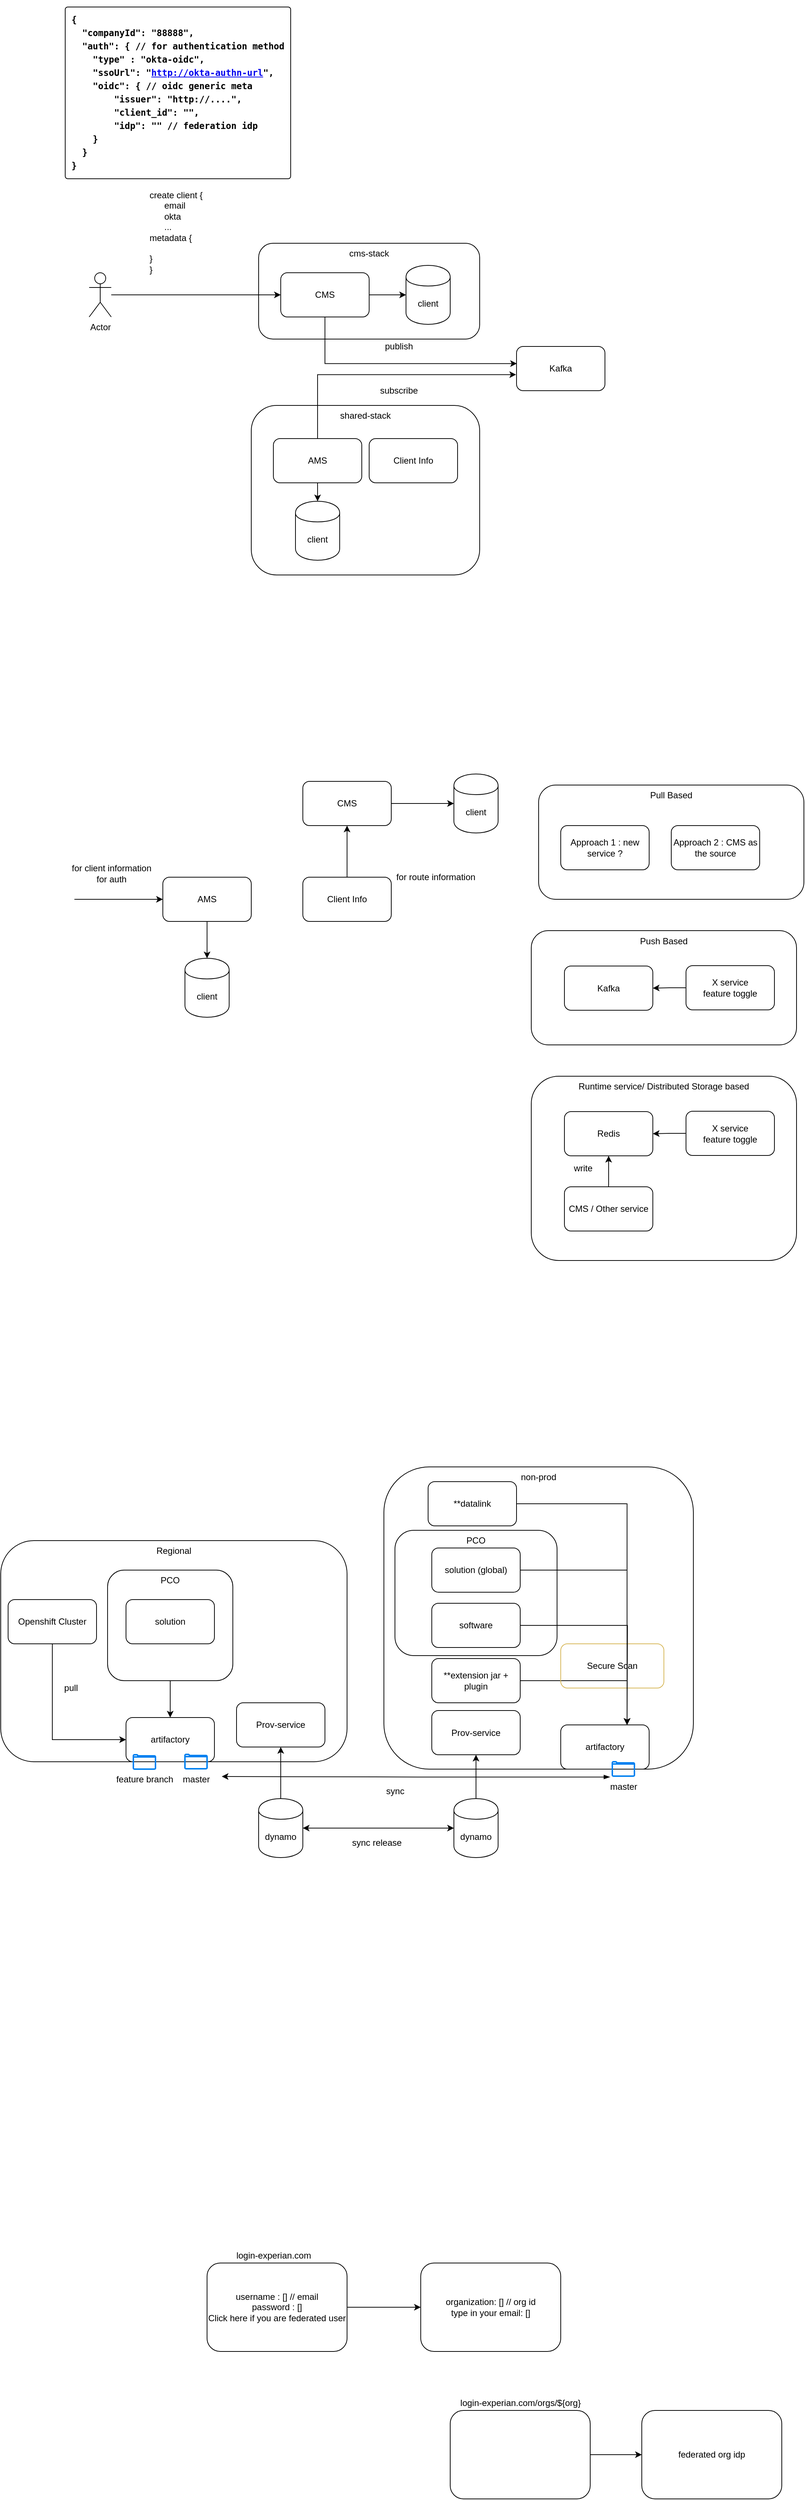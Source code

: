 <mxfile version="13.5.9" type="github">
  <diagram id="QwgGPqd0MF7SwD2WUHnU" name="Page-1">
    <mxGraphModel dx="1186" dy="2341" grid="1" gridSize="10" guides="1" tooltips="1" connect="1" arrows="1" fold="1" page="1" pageScale="1" pageWidth="1200" pageHeight="1600" math="0" shadow="0">
      <root>
        <mxCell id="0" />
        <mxCell id="1" parent="0" />
        <mxCell id="JEOs9_bkAiMNrlxeWsTZ-37" value="Push Based" style="rounded=1;whiteSpace=wrap;html=1;align=center;verticalAlign=top;" parent="1" vertex="1">
          <mxGeometry x="790" y="1072.5" width="360" height="155" as="geometry" />
        </mxCell>
        <mxCell id="JEOs9_bkAiMNrlxeWsTZ-36" value="Pull Based" style="rounded=1;whiteSpace=wrap;html=1;align=center;verticalAlign=top;" parent="1" vertex="1">
          <mxGeometry x="800" y="875" width="360" height="155" as="geometry" />
        </mxCell>
        <mxCell id="JEOs9_bkAiMNrlxeWsTZ-1" value="shared-stack" style="rounded=1;whiteSpace=wrap;html=1;verticalAlign=top;" parent="1" vertex="1">
          <mxGeometry x="410" y="360" width="310" height="230" as="geometry" />
        </mxCell>
        <mxCell id="JEOs9_bkAiMNrlxeWsTZ-2" value="cms-stack" style="rounded=1;whiteSpace=wrap;html=1;verticalAlign=top;" parent="1" vertex="1">
          <mxGeometry x="420" y="140" width="300" height="130" as="geometry" />
        </mxCell>
        <mxCell id="JEOs9_bkAiMNrlxeWsTZ-5" style="edgeStyle=orthogonalEdgeStyle;rounded=0;orthogonalLoop=1;jettySize=auto;html=1;exitX=1;exitY=0.5;exitDx=0;exitDy=0;" parent="1" source="JEOs9_bkAiMNrlxeWsTZ-3" target="JEOs9_bkAiMNrlxeWsTZ-4" edge="1">
          <mxGeometry relative="1" as="geometry" />
        </mxCell>
        <mxCell id="JEOs9_bkAiMNrlxeWsTZ-13" style="edgeStyle=orthogonalEdgeStyle;rounded=0;orthogonalLoop=1;jettySize=auto;html=1;exitX=0.5;exitY=1;exitDx=0;exitDy=0;entryX=0.004;entryY=0.387;entryDx=0;entryDy=0;entryPerimeter=0;" parent="1" source="JEOs9_bkAiMNrlxeWsTZ-3" target="JEOs9_bkAiMNrlxeWsTZ-9" edge="1">
          <mxGeometry relative="1" as="geometry" />
        </mxCell>
        <mxCell id="JEOs9_bkAiMNrlxeWsTZ-3" value="CMS" style="rounded=1;whiteSpace=wrap;html=1;" parent="1" vertex="1">
          <mxGeometry x="450" y="180" width="120" height="60" as="geometry" />
        </mxCell>
        <mxCell id="JEOs9_bkAiMNrlxeWsTZ-4" value="client" style="shape=cylinder;whiteSpace=wrap;html=1;boundedLbl=1;backgroundOutline=1;" parent="1" vertex="1">
          <mxGeometry x="620" y="170" width="60" height="80" as="geometry" />
        </mxCell>
        <mxCell id="JEOs9_bkAiMNrlxeWsTZ-7" style="edgeStyle=orthogonalEdgeStyle;rounded=0;orthogonalLoop=1;jettySize=auto;html=1;" parent="1" source="JEOs9_bkAiMNrlxeWsTZ-6" target="JEOs9_bkAiMNrlxeWsTZ-3" edge="1">
          <mxGeometry relative="1" as="geometry" />
        </mxCell>
        <mxCell id="JEOs9_bkAiMNrlxeWsTZ-6" value="Actor" style="shape=umlActor;verticalLabelPosition=bottom;verticalAlign=top;html=1;outlineConnect=0;" parent="1" vertex="1">
          <mxGeometry x="190" y="180" width="30" height="60" as="geometry" />
        </mxCell>
        <mxCell id="2" value="create client {&lt;br&gt;&amp;nbsp; &amp;nbsp; &amp;nbsp; email&lt;br&gt;&amp;nbsp; &amp;nbsp; &amp;nbsp; okta&lt;br&gt;&amp;nbsp; &amp;nbsp; &amp;nbsp; ...&lt;br&gt;metadata {&lt;br&gt;&lt;br&gt;}&lt;br&gt;&lt;div&gt;&lt;span&gt;}&lt;/span&gt;&lt;/div&gt;" style="text;html=1;align=left;verticalAlign=middle;resizable=0;points=[];autosize=1;" parent="1" vertex="1">
          <mxGeometry x="270" y="70" width="90" height="110" as="geometry" />
        </mxCell>
        <mxCell id="JEOs9_bkAiMNrlxeWsTZ-8" value="&lt;pre class=&quot;c-mrkdwn__pre&quot; style=&quot;box-sizing: inherit ; margin-top: 4px ; margin-bottom: 4px ; padding: 8px ; line-height: 1.5 ; overflow-wrap: break-word ; word-break: normal ; border: 1px solid ; border-radius: 4px ; text-align: left&quot;&gt;&lt;b&gt;{&lt;span style=&quot;box-sizing: inherit&quot;&gt;&lt;br style=&quot;box-sizing: inherit&quot;&gt;&lt;/span&gt;  &quot;companyId&quot;: &quot;88888&quot;,&lt;span style=&quot;box-sizing: inherit&quot;&gt;&lt;br style=&quot;box-sizing: inherit&quot;&gt;&lt;/span&gt;  &quot;auth&quot;: { // for authentication method&lt;span style=&quot;box-sizing: inherit&quot;&gt;&lt;br style=&quot;box-sizing: inherit&quot;&gt;&lt;/span&gt;    &quot;type&quot; : &quot;okta-oidc&quot;,&lt;span style=&quot;box-sizing: inherit&quot;&gt;&lt;br style=&quot;box-sizing: inherit&quot;&gt;&lt;/span&gt;    &quot;ssoUrl&quot;: &quot;&lt;a target=&quot;_blank&quot; class=&quot;c-link&quot; href=&quot;http://okta-authn-url/&quot; style=&quot;box-sizing: inherit&quot;&gt;http://okta-authn-url&lt;/a&gt;&quot;,&lt;span style=&quot;box-sizing: inherit&quot;&gt;&lt;br style=&quot;box-sizing: inherit&quot;&gt;&lt;/span&gt;    &quot;oidc&quot;: { // oidc generic meta&lt;span style=&quot;box-sizing: inherit&quot;&gt;&lt;br style=&quot;box-sizing: inherit&quot;&gt;&lt;/span&gt;        &quot;issuer&quot;: &quot;http://....&quot;,&lt;span style=&quot;box-sizing: inherit&quot;&gt;&lt;br style=&quot;box-sizing: inherit&quot;&gt;&lt;/span&gt;        &quot;client_id&quot;: &quot;&quot;,&lt;span style=&quot;box-sizing: inherit&quot;&gt;&lt;br style=&quot;box-sizing: inherit&quot;&gt;&lt;/span&gt;        &quot;idp&quot;: &quot;&quot; // federation idp&lt;span style=&quot;box-sizing: inherit&quot;&gt;&lt;br style=&quot;box-sizing: inherit&quot;&gt;&lt;/span&gt;    }      &lt;span style=&quot;box-sizing: inherit&quot;&gt;&lt;br style=&quot;box-sizing: inherit&quot;&gt;&lt;/span&gt;  }&lt;span style=&quot;box-sizing: inherit&quot;&gt;&lt;br style=&quot;box-sizing: inherit&quot;&gt;&lt;/span&gt;}&lt;/b&gt;&lt;/pre&gt;" style="text;html=1;align=center;verticalAlign=middle;resizable=0;points=[];autosize=1;" parent="1" vertex="1">
          <mxGeometry x="150" y="-190" width="320" height="250" as="geometry" />
        </mxCell>
        <mxCell id="JEOs9_bkAiMNrlxeWsTZ-9" value="Kafka" style="rounded=1;whiteSpace=wrap;html=1;align=center;" parent="1" vertex="1">
          <mxGeometry x="770" y="280" width="120" height="60" as="geometry" />
        </mxCell>
        <mxCell id="JEOs9_bkAiMNrlxeWsTZ-14" style="edgeStyle=orthogonalEdgeStyle;rounded=0;orthogonalLoop=1;jettySize=auto;html=1;exitX=0.5;exitY=0;exitDx=0;exitDy=0;entryX=-0.005;entryY=0.637;entryDx=0;entryDy=0;entryPerimeter=0;" parent="1" source="JEOs9_bkAiMNrlxeWsTZ-10" target="JEOs9_bkAiMNrlxeWsTZ-9" edge="1">
          <mxGeometry relative="1" as="geometry" />
        </mxCell>
        <mxCell id="JEOs9_bkAiMNrlxeWsTZ-17" style="edgeStyle=orthogonalEdgeStyle;rounded=0;orthogonalLoop=1;jettySize=auto;html=1;exitX=0.5;exitY=1;exitDx=0;exitDy=0;entryX=0.5;entryY=0;entryDx=0;entryDy=0;" parent="1" source="JEOs9_bkAiMNrlxeWsTZ-10" target="JEOs9_bkAiMNrlxeWsTZ-12" edge="1">
          <mxGeometry relative="1" as="geometry" />
        </mxCell>
        <mxCell id="JEOs9_bkAiMNrlxeWsTZ-10" value="AMS" style="rounded=1;whiteSpace=wrap;html=1;" parent="1" vertex="1">
          <mxGeometry x="440" y="405" width="120" height="60" as="geometry" />
        </mxCell>
        <mxCell id="JEOs9_bkAiMNrlxeWsTZ-11" value="Client Info" style="rounded=1;whiteSpace=wrap;html=1;align=center;" parent="1" vertex="1">
          <mxGeometry x="570" y="405" width="120" height="60" as="geometry" />
        </mxCell>
        <mxCell id="JEOs9_bkAiMNrlxeWsTZ-12" value="client" style="shape=cylinder;whiteSpace=wrap;html=1;boundedLbl=1;backgroundOutline=1;" parent="1" vertex="1">
          <mxGeometry x="470" y="490" width="60" height="80" as="geometry" />
        </mxCell>
        <mxCell id="JEOs9_bkAiMNrlxeWsTZ-15" value="publish" style="text;html=1;align=center;verticalAlign=middle;resizable=0;points=[];autosize=1;" parent="1" vertex="1">
          <mxGeometry x="585" y="270" width="50" height="20" as="geometry" />
        </mxCell>
        <mxCell id="JEOs9_bkAiMNrlxeWsTZ-16" value="subscribe" style="text;html=1;align=center;verticalAlign=middle;resizable=0;points=[];autosize=1;" parent="1" vertex="1">
          <mxGeometry x="575" y="330" width="70" height="20" as="geometry" />
        </mxCell>
        <mxCell id="JEOs9_bkAiMNrlxeWsTZ-29" style="edgeStyle=orthogonalEdgeStyle;rounded=0;orthogonalLoop=1;jettySize=auto;html=1;entryX=0;entryY=0.5;entryDx=0;entryDy=0;" parent="1" source="JEOs9_bkAiMNrlxeWsTZ-19" target="JEOs9_bkAiMNrlxeWsTZ-28" edge="1">
          <mxGeometry relative="1" as="geometry" />
        </mxCell>
        <mxCell id="JEOs9_bkAiMNrlxeWsTZ-19" value="CMS" style="rounded=1;whiteSpace=wrap;html=1;" parent="1" vertex="1">
          <mxGeometry x="480" y="870" width="120" height="60" as="geometry" />
        </mxCell>
        <mxCell id="JEOs9_bkAiMNrlxeWsTZ-21" style="edgeStyle=orthogonalEdgeStyle;rounded=0;orthogonalLoop=1;jettySize=auto;html=1;entryX=0.5;entryY=1;entryDx=0;entryDy=0;" parent="1" source="JEOs9_bkAiMNrlxeWsTZ-20" target="JEOs9_bkAiMNrlxeWsTZ-19" edge="1">
          <mxGeometry relative="1" as="geometry" />
        </mxCell>
        <mxCell id="JEOs9_bkAiMNrlxeWsTZ-20" value="Client Info" style="rounded=1;whiteSpace=wrap;html=1;align=center;" parent="1" vertex="1">
          <mxGeometry x="480" y="1000" width="120" height="60" as="geometry" />
        </mxCell>
        <mxCell id="JEOs9_bkAiMNrlxeWsTZ-22" value="for route information" style="text;html=1;align=center;verticalAlign=middle;resizable=0;points=[];autosize=1;" parent="1" vertex="1">
          <mxGeometry x="600" y="990" width="120" height="20" as="geometry" />
        </mxCell>
        <mxCell id="JEOs9_bkAiMNrlxeWsTZ-25" style="edgeStyle=orthogonalEdgeStyle;rounded=0;orthogonalLoop=1;jettySize=auto;html=1;exitX=0.5;exitY=1;exitDx=0;exitDy=0;entryX=0.5;entryY=0;entryDx=0;entryDy=0;" parent="1" source="JEOs9_bkAiMNrlxeWsTZ-23" target="JEOs9_bkAiMNrlxeWsTZ-24" edge="1">
          <mxGeometry relative="1" as="geometry" />
        </mxCell>
        <mxCell id="JEOs9_bkAiMNrlxeWsTZ-23" value="AMS" style="rounded=1;whiteSpace=wrap;html=1;" parent="1" vertex="1">
          <mxGeometry x="290" y="1000" width="120" height="60" as="geometry" />
        </mxCell>
        <mxCell id="JEOs9_bkAiMNrlxeWsTZ-24" value="client" style="shape=cylinder;whiteSpace=wrap;html=1;boundedLbl=1;backgroundOutline=1;" parent="1" vertex="1">
          <mxGeometry x="320" y="1110" width="60" height="80" as="geometry" />
        </mxCell>
        <mxCell id="JEOs9_bkAiMNrlxeWsTZ-26" value="" style="endArrow=classic;html=1;entryX=0;entryY=0.5;entryDx=0;entryDy=0;" parent="1" target="JEOs9_bkAiMNrlxeWsTZ-23" edge="1">
          <mxGeometry width="50" height="50" relative="1" as="geometry">
            <mxPoint x="170" y="1030" as="sourcePoint" />
            <mxPoint x="170" y="990" as="targetPoint" />
          </mxGeometry>
        </mxCell>
        <mxCell id="JEOs9_bkAiMNrlxeWsTZ-27" value="for client information&lt;br&gt;for auth" style="text;html=1;align=center;verticalAlign=middle;resizable=0;points=[];autosize=1;" parent="1" vertex="1">
          <mxGeometry x="160" y="980" width="120" height="30" as="geometry" />
        </mxCell>
        <mxCell id="JEOs9_bkAiMNrlxeWsTZ-28" value="client" style="shape=cylinder;whiteSpace=wrap;html=1;boundedLbl=1;backgroundOutline=1;align=center;" parent="1" vertex="1">
          <mxGeometry x="685" y="860" width="60" height="80" as="geometry" />
        </mxCell>
        <mxCell id="JEOs9_bkAiMNrlxeWsTZ-33" value="Approach 1 : new service ?" style="rounded=1;whiteSpace=wrap;html=1;align=center;" parent="1" vertex="1">
          <mxGeometry x="830" y="930" width="120" height="60" as="geometry" />
        </mxCell>
        <mxCell id="JEOs9_bkAiMNrlxeWsTZ-34" value="Approach 2 : CMS as the source" style="rounded=1;whiteSpace=wrap;html=1;align=center;" parent="1" vertex="1">
          <mxGeometry x="980" y="930" width="120" height="60" as="geometry" />
        </mxCell>
        <mxCell id="JEOs9_bkAiMNrlxeWsTZ-39" style="edgeStyle=orthogonalEdgeStyle;rounded=0;orthogonalLoop=1;jettySize=auto;html=1;entryX=1;entryY=0.5;entryDx=0;entryDy=0;" parent="1" source="JEOs9_bkAiMNrlxeWsTZ-35" target="JEOs9_bkAiMNrlxeWsTZ-38" edge="1">
          <mxGeometry relative="1" as="geometry" />
        </mxCell>
        <mxCell id="JEOs9_bkAiMNrlxeWsTZ-35" value="X service&lt;br&gt;feature toggle" style="rounded=1;whiteSpace=wrap;html=1;align=center;" parent="1" vertex="1">
          <mxGeometry x="1000" y="1120" width="120" height="60" as="geometry" />
        </mxCell>
        <mxCell id="JEOs9_bkAiMNrlxeWsTZ-38" value="Kafka" style="rounded=1;whiteSpace=wrap;html=1;align=center;" parent="1" vertex="1">
          <mxGeometry x="835" y="1120.5" width="120" height="60" as="geometry" />
        </mxCell>
        <mxCell id="JEOs9_bkAiMNrlxeWsTZ-40" value="Runtime service/ Distributed Storage based" style="rounded=1;whiteSpace=wrap;html=1;align=center;verticalAlign=top;" parent="1" vertex="1">
          <mxGeometry x="790" y="1270" width="360" height="250" as="geometry" />
        </mxCell>
        <mxCell id="JEOs9_bkAiMNrlxeWsTZ-41" style="edgeStyle=orthogonalEdgeStyle;rounded=0;orthogonalLoop=1;jettySize=auto;html=1;entryX=1;entryY=0.5;entryDx=0;entryDy=0;" parent="1" source="JEOs9_bkAiMNrlxeWsTZ-42" target="JEOs9_bkAiMNrlxeWsTZ-43" edge="1">
          <mxGeometry relative="1" as="geometry" />
        </mxCell>
        <mxCell id="JEOs9_bkAiMNrlxeWsTZ-42" value="X service&lt;br&gt;feature toggle" style="rounded=1;whiteSpace=wrap;html=1;align=center;" parent="1" vertex="1">
          <mxGeometry x="1000" y="1317.5" width="120" height="60" as="geometry" />
        </mxCell>
        <mxCell id="JEOs9_bkAiMNrlxeWsTZ-43" value="Redis" style="rounded=1;whiteSpace=wrap;html=1;align=center;" parent="1" vertex="1">
          <mxGeometry x="835" y="1318" width="120" height="60" as="geometry" />
        </mxCell>
        <mxCell id="JEOs9_bkAiMNrlxeWsTZ-45" style="edgeStyle=orthogonalEdgeStyle;rounded=0;orthogonalLoop=1;jettySize=auto;html=1;exitX=0.5;exitY=0;exitDx=0;exitDy=0;entryX=0.5;entryY=1;entryDx=0;entryDy=0;" parent="1" source="JEOs9_bkAiMNrlxeWsTZ-44" target="JEOs9_bkAiMNrlxeWsTZ-43" edge="1">
          <mxGeometry relative="1" as="geometry" />
        </mxCell>
        <mxCell id="JEOs9_bkAiMNrlxeWsTZ-44" value="CMS / Other service" style="rounded=1;whiteSpace=wrap;html=1;align=center;" parent="1" vertex="1">
          <mxGeometry x="835" y="1420" width="120" height="60" as="geometry" />
        </mxCell>
        <mxCell id="JEOs9_bkAiMNrlxeWsTZ-46" value="write" style="text;html=1;align=center;verticalAlign=middle;resizable=0;points=[];autosize=1;" parent="1" vertex="1">
          <mxGeometry x="840" y="1385" width="40" height="20" as="geometry" />
        </mxCell>
        <mxCell id="JEOs9_bkAiMNrlxeWsTZ-47" value="Regional" style="rounded=1;whiteSpace=wrap;html=1;align=center;verticalAlign=top;" parent="1" vertex="1">
          <mxGeometry x="70" y="1900" width="470" height="300" as="geometry" />
        </mxCell>
        <mxCell id="JEOs9_bkAiMNrlxeWsTZ-48" value="non-prod" style="rounded=1;whiteSpace=wrap;html=1;align=center;verticalAlign=top;" parent="1" vertex="1">
          <mxGeometry x="590" y="1800" width="420" height="410" as="geometry" />
        </mxCell>
        <mxCell id="JEOs9_bkAiMNrlxeWsTZ-49" value="solution" style="rounded=1;whiteSpace=wrap;html=1;align=center;" parent="1" vertex="1">
          <mxGeometry x="240" y="1980" width="120" height="60" as="geometry" />
        </mxCell>
        <mxCell id="JEOs9_bkAiMNrlxeWsTZ-50" value="artifactory&lt;br&gt;" style="rounded=1;whiteSpace=wrap;html=1;align=center;" parent="1" vertex="1">
          <mxGeometry x="240" y="2140" width="120" height="60" as="geometry" />
        </mxCell>
        <mxCell id="JEOs9_bkAiMNrlxeWsTZ-51" value="artifactory" style="rounded=1;whiteSpace=wrap;html=1;align=center;" parent="1" vertex="1">
          <mxGeometry x="830" y="2150" width="120" height="60" as="geometry" />
        </mxCell>
        <mxCell id="JEOs9_bkAiMNrlxeWsTZ-55" style="edgeStyle=orthogonalEdgeStyle;rounded=0;orthogonalLoop=1;jettySize=auto;html=1;entryX=0.75;entryY=0;entryDx=0;entryDy=0;" parent="1" source="JEOs9_bkAiMNrlxeWsTZ-52" target="JEOs9_bkAiMNrlxeWsTZ-51" edge="1">
          <mxGeometry relative="1" as="geometry">
            <Array as="points">
              <mxPoint x="920" y="1940" />
            </Array>
          </mxGeometry>
        </mxCell>
        <mxCell id="JEOs9_bkAiMNrlxeWsTZ-52" value="solution (global)" style="rounded=1;whiteSpace=wrap;html=1;align=center;" parent="1" vertex="1">
          <mxGeometry x="655" y="1910" width="120" height="60" as="geometry" />
        </mxCell>
        <mxCell id="JEOs9_bkAiMNrlxeWsTZ-54" style="edgeStyle=orthogonalEdgeStyle;rounded=0;orthogonalLoop=1;jettySize=auto;html=1;exitX=1;exitY=0.5;exitDx=0;exitDy=0;entryX=0.75;entryY=0;entryDx=0;entryDy=0;" parent="1" source="JEOs9_bkAiMNrlxeWsTZ-53" target="JEOs9_bkAiMNrlxeWsTZ-51" edge="1">
          <mxGeometry relative="1" as="geometry" />
        </mxCell>
        <mxCell id="JEOs9_bkAiMNrlxeWsTZ-53" value="**extension jar + plugin" style="rounded=1;whiteSpace=wrap;html=1;align=center;" parent="1" vertex="1">
          <mxGeometry x="655" y="2060" width="120" height="60" as="geometry" />
        </mxCell>
        <mxCell id="JEOs9_bkAiMNrlxeWsTZ-56" value="Secure Scan" style="rounded=1;whiteSpace=wrap;html=1;align=center;strokeColor=#d6b656;fillColor=none;" parent="1" vertex="1">
          <mxGeometry x="830" y="2040" width="140" height="60" as="geometry" />
        </mxCell>
        <mxCell id="JEOs9_bkAiMNrlxeWsTZ-60" style="edgeStyle=orthogonalEdgeStyle;rounded=0;orthogonalLoop=1;jettySize=auto;html=1;endArrow=classic;endFill=1;startArrow=blockThin;startFill=1;exitX=-0.104;exitY=1.061;exitDx=0;exitDy=0;exitPerimeter=0;" parent="1" source="JEOs9_bkAiMNrlxeWsTZ-75" edge="1">
          <mxGeometry relative="1" as="geometry">
            <mxPoint x="880" y="2220" as="sourcePoint" />
            <mxPoint x="370" y="2220" as="targetPoint" />
            <Array as="points">
              <mxPoint x="635" y="2220" />
            </Array>
          </mxGeometry>
        </mxCell>
        <mxCell id="JEOs9_bkAiMNrlxeWsTZ-62" style="edgeStyle=orthogonalEdgeStyle;rounded=0;orthogonalLoop=1;jettySize=auto;html=1;exitX=0.5;exitY=1;exitDx=0;exitDy=0;entryX=0.5;entryY=0;entryDx=0;entryDy=0;" parent="1" source="JEOs9_bkAiMNrlxeWsTZ-61" target="JEOs9_bkAiMNrlxeWsTZ-50" edge="1">
          <mxGeometry relative="1" as="geometry" />
        </mxCell>
        <mxCell id="JEOs9_bkAiMNrlxeWsTZ-61" value="PCO" style="rounded=1;whiteSpace=wrap;html=1;fillColor=none;align=center;verticalAlign=top;" parent="1" vertex="1">
          <mxGeometry x="215" y="1940" width="170" height="150" as="geometry" />
        </mxCell>
        <mxCell id="JEOs9_bkAiMNrlxeWsTZ-65" style="edgeStyle=orthogonalEdgeStyle;rounded=0;orthogonalLoop=1;jettySize=auto;html=1;exitX=0.5;exitY=1;exitDx=0;exitDy=0;entryX=0;entryY=0.5;entryDx=0;entryDy=0;startArrow=none;startFill=0;endArrow=classic;endFill=1;" parent="1" source="JEOs9_bkAiMNrlxeWsTZ-64" target="JEOs9_bkAiMNrlxeWsTZ-50" edge="1">
          <mxGeometry relative="1" as="geometry" />
        </mxCell>
        <mxCell id="JEOs9_bkAiMNrlxeWsTZ-64" value="Openshift Cluster" style="rounded=1;whiteSpace=wrap;html=1;fillColor=none;align=center;" parent="1" vertex="1">
          <mxGeometry x="80" y="1980" width="120" height="60" as="geometry" />
        </mxCell>
        <mxCell id="JEOs9_bkAiMNrlxeWsTZ-67" style="edgeStyle=orthogonalEdgeStyle;rounded=0;orthogonalLoop=1;jettySize=auto;html=1;exitX=1;exitY=0.5;exitDx=0;exitDy=0;entryX=0.75;entryY=0;entryDx=0;entryDy=0;startArrow=none;startFill=0;endArrow=classic;endFill=1;" parent="1" source="JEOs9_bkAiMNrlxeWsTZ-66" target="JEOs9_bkAiMNrlxeWsTZ-51" edge="1">
          <mxGeometry relative="1" as="geometry" />
        </mxCell>
        <mxCell id="JEOs9_bkAiMNrlxeWsTZ-66" value="**datalink" style="rounded=1;whiteSpace=wrap;html=1;align=center;" parent="1" vertex="1">
          <mxGeometry x="650" y="1820" width="120" height="60" as="geometry" />
        </mxCell>
        <mxCell id="JEOs9_bkAiMNrlxeWsTZ-68" value="PCO" style="rounded=1;whiteSpace=wrap;html=1;fillColor=none;align=center;verticalAlign=top;" parent="1" vertex="1">
          <mxGeometry x="605" y="1886" width="220" height="170" as="geometry" />
        </mxCell>
        <mxCell id="JEOs9_bkAiMNrlxeWsTZ-69" value="Prov-service" style="rounded=1;whiteSpace=wrap;html=1;fillColor=none;align=center;" parent="1" vertex="1">
          <mxGeometry x="655" y="2130.5" width="120" height="60" as="geometry" />
        </mxCell>
        <mxCell id="JEOs9_bkAiMNrlxeWsTZ-70" value="Prov-service" style="rounded=1;whiteSpace=wrap;html=1;fillColor=none;align=center;" parent="1" vertex="1">
          <mxGeometry x="390" y="2120" width="120" height="60" as="geometry" />
        </mxCell>
        <mxCell id="JEOs9_bkAiMNrlxeWsTZ-79" style="edgeStyle=orthogonalEdgeStyle;rounded=0;orthogonalLoop=1;jettySize=auto;html=1;exitX=0.5;exitY=0;exitDx=0;exitDy=0;startArrow=none;startFill=0;endArrow=classic;endFill=1;" parent="1" source="JEOs9_bkAiMNrlxeWsTZ-71" target="JEOs9_bkAiMNrlxeWsTZ-69" edge="1">
          <mxGeometry relative="1" as="geometry" />
        </mxCell>
        <mxCell id="JEOs9_bkAiMNrlxeWsTZ-71" value="dynamo" style="shape=cylinder;whiteSpace=wrap;html=1;boundedLbl=1;backgroundOutline=1;fillColor=none;align=center;" parent="1" vertex="1">
          <mxGeometry x="685" y="2250" width="60" height="80" as="geometry" />
        </mxCell>
        <mxCell id="JEOs9_bkAiMNrlxeWsTZ-78" style="edgeStyle=orthogonalEdgeStyle;rounded=0;orthogonalLoop=1;jettySize=auto;html=1;entryX=0.5;entryY=1;entryDx=0;entryDy=0;startArrow=none;startFill=0;endArrow=classic;endFill=1;" parent="1" source="JEOs9_bkAiMNrlxeWsTZ-72" target="JEOs9_bkAiMNrlxeWsTZ-70" edge="1">
          <mxGeometry relative="1" as="geometry" />
        </mxCell>
        <mxCell id="JEOs9_bkAiMNrlxeWsTZ-81" style="edgeStyle=orthogonalEdgeStyle;rounded=0;orthogonalLoop=1;jettySize=auto;html=1;exitX=1;exitY=0.5;exitDx=0;exitDy=0;startArrow=classic;startFill=1;endArrow=classic;endFill=1;" parent="1" source="JEOs9_bkAiMNrlxeWsTZ-72" target="JEOs9_bkAiMNrlxeWsTZ-71" edge="1">
          <mxGeometry relative="1" as="geometry" />
        </mxCell>
        <mxCell id="JEOs9_bkAiMNrlxeWsTZ-72" value="dynamo" style="shape=cylinder;whiteSpace=wrap;html=1;boundedLbl=1;backgroundOutline=1;fillColor=none;align=center;" parent="1" vertex="1">
          <mxGeometry x="420" y="2250" width="60" height="80" as="geometry" />
        </mxCell>
        <mxCell id="JEOs9_bkAiMNrlxeWsTZ-73" value="feature branch" style="html=1;verticalLabelPosition=bottom;align=center;labelBackgroundColor=#ffffff;verticalAlign=top;strokeWidth=2;strokeColor=#0080F0;shadow=0;dashed=0;shape=mxgraph.ios7.icons.folder;fillColor=none;" parent="1" vertex="1">
          <mxGeometry x="250" y="2190.5" width="30" height="19.5" as="geometry" />
        </mxCell>
        <mxCell id="JEOs9_bkAiMNrlxeWsTZ-74" value="master" style="html=1;verticalLabelPosition=bottom;align=center;labelBackgroundColor=#ffffff;verticalAlign=top;strokeWidth=2;strokeColor=#0080F0;shadow=0;dashed=0;shape=mxgraph.ios7.icons.folder;fillColor=none;" parent="1" vertex="1">
          <mxGeometry x="320" y="2190" width="30" height="19.5" as="geometry" />
        </mxCell>
        <mxCell id="JEOs9_bkAiMNrlxeWsTZ-75" value="master" style="html=1;verticalLabelPosition=bottom;align=center;labelBackgroundColor=#ffffff;verticalAlign=top;strokeWidth=2;strokeColor=#0080F0;shadow=0;dashed=0;shape=mxgraph.ios7.icons.folder;fillColor=none;" parent="1" vertex="1">
          <mxGeometry x="900" y="2200" width="30" height="19.5" as="geometry" />
        </mxCell>
        <mxCell id="JEOs9_bkAiMNrlxeWsTZ-77" value="sync" style="text;html=1;align=center;verticalAlign=middle;resizable=0;points=[];autosize=1;" parent="1" vertex="1">
          <mxGeometry x="585" y="2230" width="40" height="20" as="geometry" />
        </mxCell>
        <mxCell id="JEOs9_bkAiMNrlxeWsTZ-82" value="sync release" style="text;html=1;align=center;verticalAlign=middle;resizable=0;points=[];autosize=1;" parent="1" vertex="1">
          <mxGeometry x="540" y="2300" width="80" height="20" as="geometry" />
        </mxCell>
        <mxCell id="JEOs9_bkAiMNrlxeWsTZ-84" style="edgeStyle=orthogonalEdgeStyle;rounded=0;orthogonalLoop=1;jettySize=auto;html=1;startArrow=none;startFill=0;endArrow=classic;endFill=1;" parent="1" source="JEOs9_bkAiMNrlxeWsTZ-83" edge="1">
          <mxGeometry relative="1" as="geometry">
            <mxPoint x="920" y="2150" as="targetPoint" />
          </mxGeometry>
        </mxCell>
        <mxCell id="JEOs9_bkAiMNrlxeWsTZ-83" value="software" style="rounded=1;whiteSpace=wrap;html=1;align=center;" parent="1" vertex="1">
          <mxGeometry x="655" y="1985" width="120" height="60" as="geometry" />
        </mxCell>
        <mxCell id="JEOs9_bkAiMNrlxeWsTZ-85" value="pull" style="text;html=1;align=center;verticalAlign=middle;resizable=0;points=[];autosize=1;" parent="1" vertex="1">
          <mxGeometry x="150" y="2090" width="30" height="20" as="geometry" />
        </mxCell>
        <mxCell id="LsJtfvV57LAt03KDkKnf-4" value="login-experian.com" style="text;html=1;align=center;verticalAlign=middle;resizable=0;points=[];autosize=1;" vertex="1" parent="1">
          <mxGeometry x="380" y="2860" width="120" height="20" as="geometry" />
        </mxCell>
        <mxCell id="LsJtfvV57LAt03KDkKnf-7" style="edgeStyle=orthogonalEdgeStyle;rounded=0;orthogonalLoop=1;jettySize=auto;html=1;" edge="1" parent="1" source="LsJtfvV57LAt03KDkKnf-5" target="LsJtfvV57LAt03KDkKnf-6">
          <mxGeometry relative="1" as="geometry" />
        </mxCell>
        <mxCell id="LsJtfvV57LAt03KDkKnf-5" value="username : [] // email&lt;br&gt;password : []&lt;br&gt;Click here if you are federated user" style="rounded=1;whiteSpace=wrap;html=1;" vertex="1" parent="1">
          <mxGeometry x="350" y="2880" width="190" height="120" as="geometry" />
        </mxCell>
        <mxCell id="LsJtfvV57LAt03KDkKnf-6" value="organization: [] // org id&lt;br&gt;type in your email: []" style="rounded=1;whiteSpace=wrap;html=1;" vertex="1" parent="1">
          <mxGeometry x="640" y="2880" width="190" height="120" as="geometry" />
        </mxCell>
        <mxCell id="LsJtfvV57LAt03KDkKnf-10" value="login-experian.com/orgs/${org}" style="text;html=1;align=center;verticalAlign=middle;resizable=0;points=[];autosize=1;" vertex="1" parent="1">
          <mxGeometry x="685" y="3060" width="180" height="20" as="geometry" />
        </mxCell>
        <mxCell id="LsJtfvV57LAt03KDkKnf-13" style="edgeStyle=orthogonalEdgeStyle;rounded=0;orthogonalLoop=1;jettySize=auto;html=1;entryX=0;entryY=0.5;entryDx=0;entryDy=0;" edge="1" parent="1" source="LsJtfvV57LAt03KDkKnf-11" target="LsJtfvV57LAt03KDkKnf-12">
          <mxGeometry relative="1" as="geometry" />
        </mxCell>
        <mxCell id="LsJtfvV57LAt03KDkKnf-11" value="" style="rounded=1;whiteSpace=wrap;html=1;" vertex="1" parent="1">
          <mxGeometry x="680" y="3080" width="190" height="120" as="geometry" />
        </mxCell>
        <mxCell id="LsJtfvV57LAt03KDkKnf-12" value="federated org idp" style="rounded=1;whiteSpace=wrap;html=1;" vertex="1" parent="1">
          <mxGeometry x="940" y="3080" width="190" height="120" as="geometry" />
        </mxCell>
      </root>
    </mxGraphModel>
  </diagram>
</mxfile>
